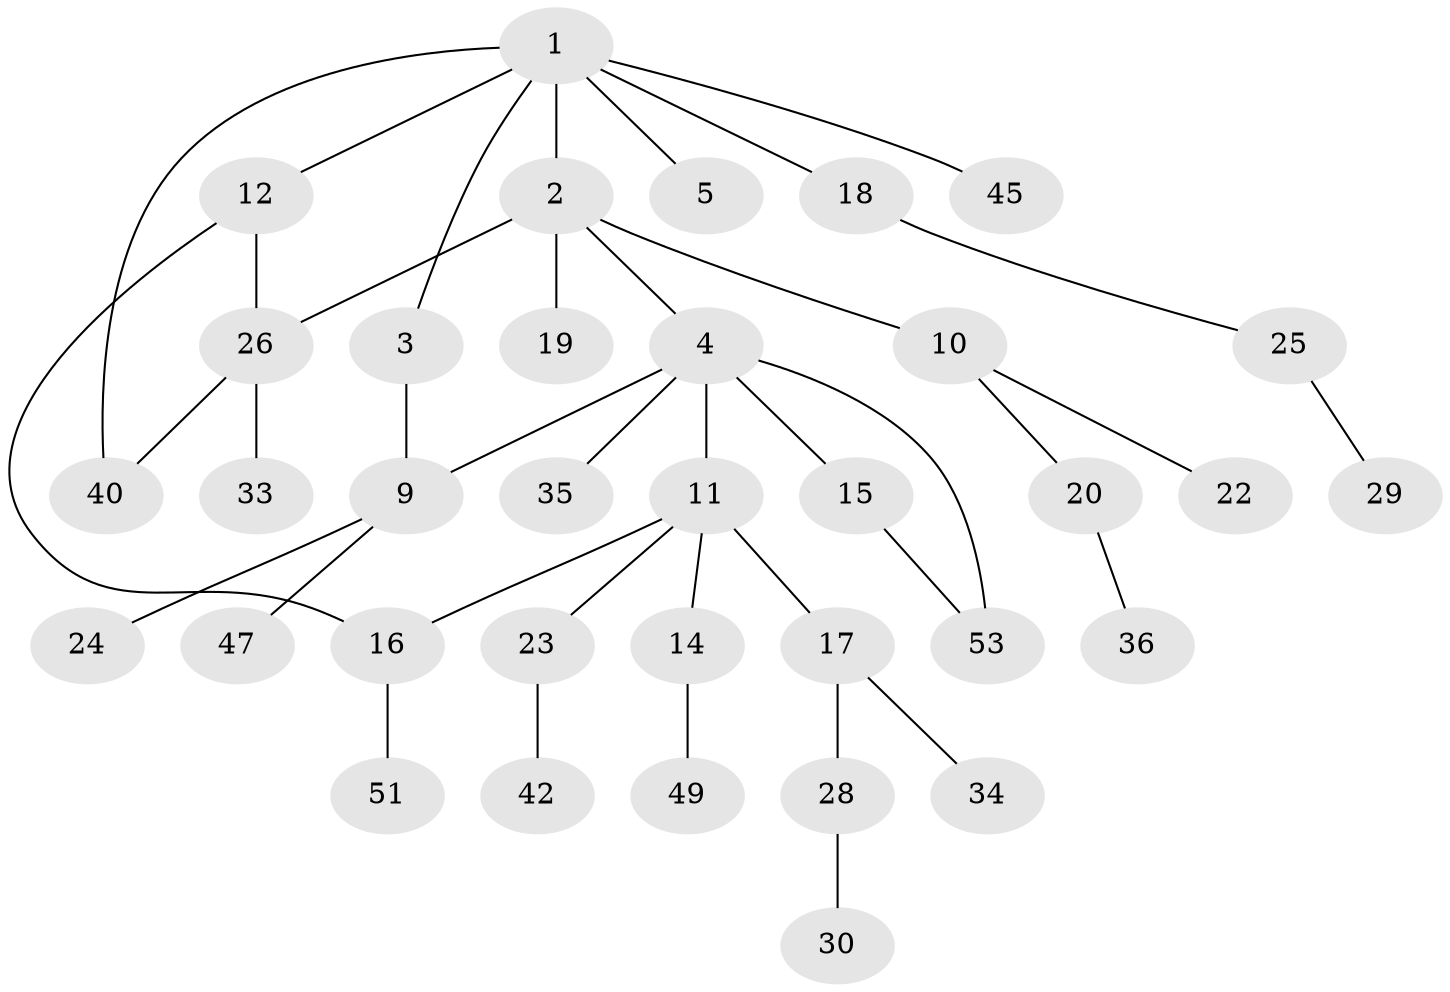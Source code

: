 // Generated by graph-tools (version 1.1) at 2025/51/02/27/25 19:51:36]
// undirected, 35 vertices, 39 edges
graph export_dot {
graph [start="1"]
  node [color=gray90,style=filled];
  1 [super="+7"];
  2 [super="+6"];
  3 [super="+27"];
  4 [super="+8"];
  5;
  9 [super="+13"];
  10 [super="+38"];
  11;
  12;
  14 [super="+21"];
  15 [super="+44"];
  16 [super="+43"];
  17 [super="+50"];
  18;
  19;
  20;
  22 [super="+31"];
  23 [super="+32"];
  24;
  25 [super="+37"];
  26 [super="+39"];
  28;
  29;
  30 [super="+41"];
  33;
  34;
  35 [super="+52"];
  36 [super="+48"];
  40 [super="+46"];
  42;
  45;
  47;
  49;
  51;
  53;
  1 -- 2;
  1 -- 3;
  1 -- 5;
  1 -- 12;
  1 -- 45;
  1 -- 18;
  1 -- 40;
  2 -- 4;
  2 -- 19;
  2 -- 26;
  2 -- 10 [weight=2];
  3 -- 9;
  4 -- 9;
  4 -- 11;
  4 -- 15;
  4 -- 35;
  4 -- 53;
  9 -- 24;
  9 -- 47;
  10 -- 20;
  10 -- 22;
  11 -- 14;
  11 -- 17;
  11 -- 23;
  11 -- 16;
  12 -- 16;
  12 -- 26;
  14 -- 49;
  15 -- 53;
  16 -- 51;
  17 -- 28;
  17 -- 34;
  18 -- 25;
  20 -- 36;
  23 -- 42;
  25 -- 29;
  26 -- 33;
  26 -- 40;
  28 -- 30;
}
